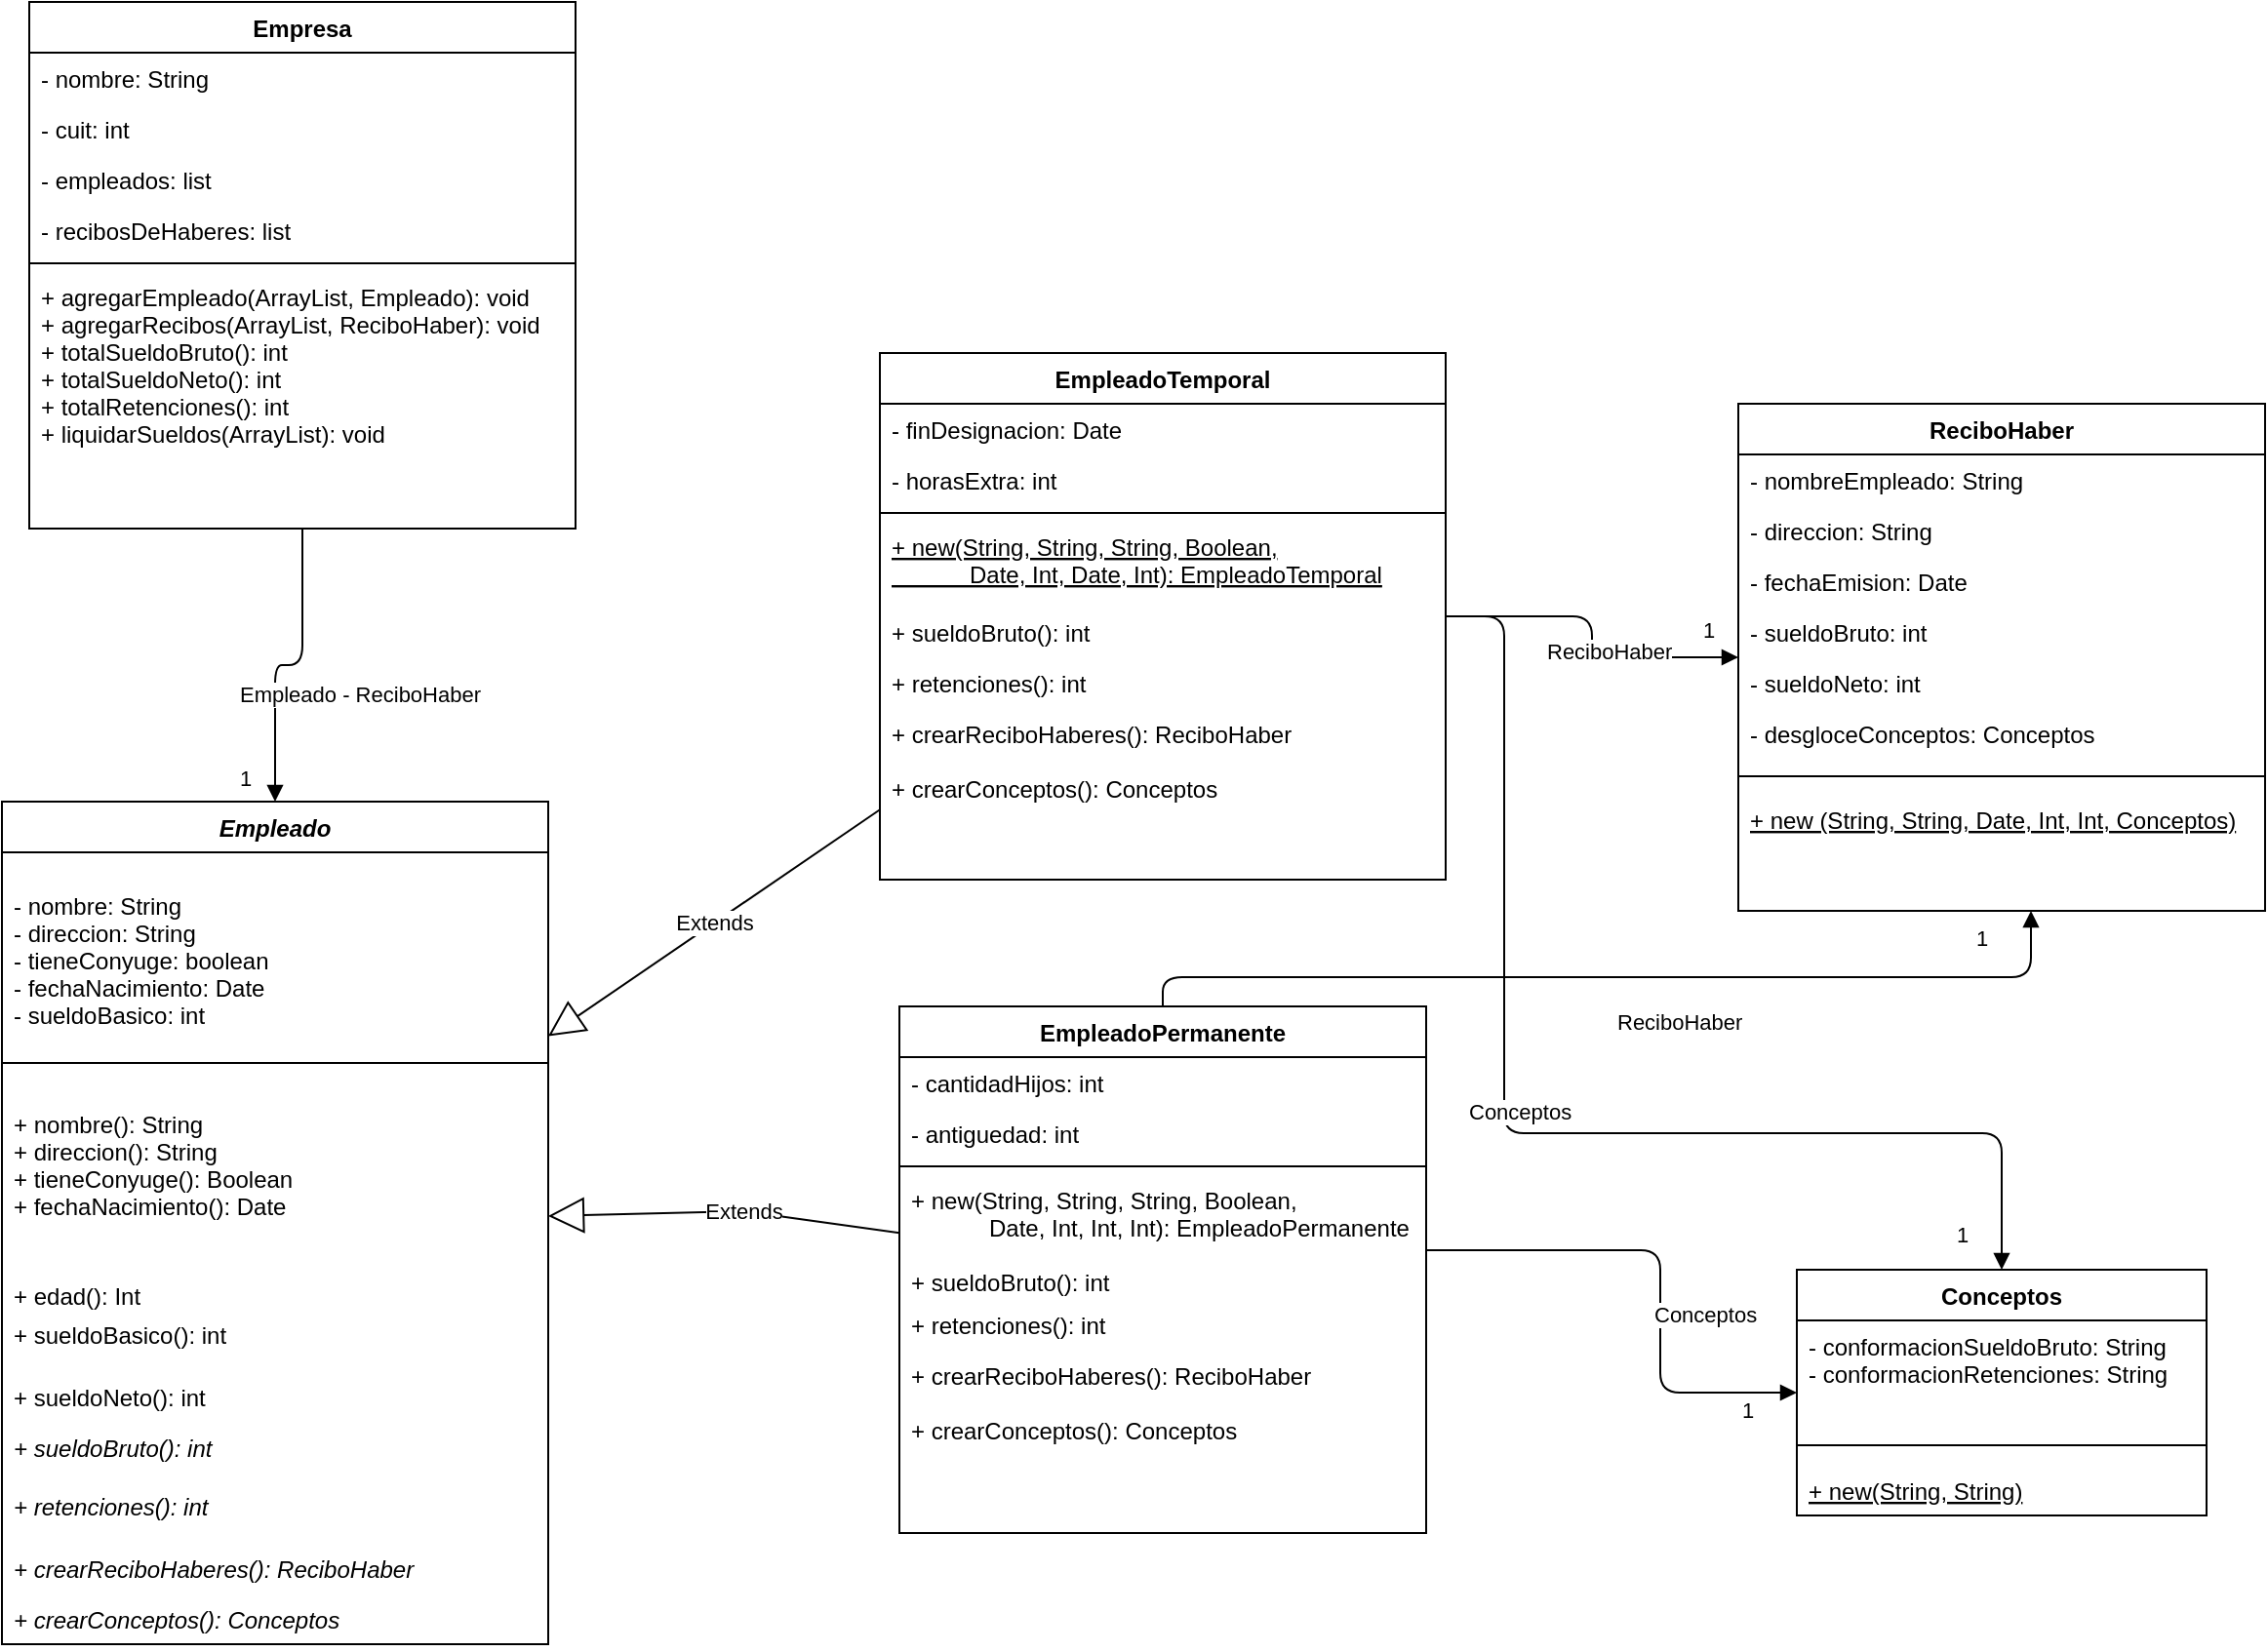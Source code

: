 <mxfile version="14.6.3" type="github"><diagram id="pSwMAhYl6BQPn0MG4o8G" name="Page-1"><mxGraphModel dx="1422" dy="794" grid="1" gridSize="10" guides="1" tooltips="1" connect="1" arrows="1" fold="1" page="1" pageScale="1" pageWidth="827" pageHeight="1169" math="0" shadow="0"><root><mxCell id="0"/><mxCell id="1" parent="0"/><mxCell id="8JBp-CPKYnFsB_dmWDKy-2" value="Empresa" style="swimlane;fontStyle=1;align=center;verticalAlign=top;childLayout=stackLayout;horizontal=1;startSize=26;horizontalStack=0;resizeParent=1;resizeParentMax=0;resizeLast=0;collapsible=1;marginBottom=0;" parent="1" vertex="1"><mxGeometry x="274" y="70" width="280" height="270" as="geometry"/></mxCell><mxCell id="8JBp-CPKYnFsB_dmWDKy-3" value="- nombre: String" style="text;strokeColor=none;fillColor=none;align=left;verticalAlign=top;spacingLeft=4;spacingRight=4;overflow=hidden;rotatable=0;points=[[0,0.5],[1,0.5]];portConstraint=eastwest;" parent="8JBp-CPKYnFsB_dmWDKy-2" vertex="1"><mxGeometry y="26" width="280" height="26" as="geometry"/></mxCell><mxCell id="8JBp-CPKYnFsB_dmWDKy-6" value="- cuit: int" style="text;strokeColor=none;fillColor=none;align=left;verticalAlign=top;spacingLeft=4;spacingRight=4;overflow=hidden;rotatable=0;points=[[0,0.5],[1,0.5]];portConstraint=eastwest;" parent="8JBp-CPKYnFsB_dmWDKy-2" vertex="1"><mxGeometry y="52" width="280" height="26" as="geometry"/></mxCell><mxCell id="8JBp-CPKYnFsB_dmWDKy-7" value="- empleados: list" style="text;strokeColor=none;fillColor=none;align=left;verticalAlign=top;spacingLeft=4;spacingRight=4;overflow=hidden;rotatable=0;points=[[0,0.5],[1,0.5]];portConstraint=eastwest;" parent="8JBp-CPKYnFsB_dmWDKy-2" vertex="1"><mxGeometry y="78" width="280" height="26" as="geometry"/></mxCell><mxCell id="8JBp-CPKYnFsB_dmWDKy-29" value="- recibosDeHaberes: list" style="text;strokeColor=none;fillColor=none;align=left;verticalAlign=top;spacingLeft=4;spacingRight=4;overflow=hidden;rotatable=0;points=[[0,0.5],[1,0.5]];portConstraint=eastwest;" parent="8JBp-CPKYnFsB_dmWDKy-2" vertex="1"><mxGeometry y="104" width="280" height="26" as="geometry"/></mxCell><mxCell id="8JBp-CPKYnFsB_dmWDKy-4" value="" style="line;strokeWidth=1;fillColor=none;align=left;verticalAlign=middle;spacingTop=-1;spacingLeft=3;spacingRight=3;rotatable=0;labelPosition=right;points=[];portConstraint=eastwest;" parent="8JBp-CPKYnFsB_dmWDKy-2" vertex="1"><mxGeometry y="130" width="280" height="8" as="geometry"/></mxCell><mxCell id="8JBp-CPKYnFsB_dmWDKy-5" value="+ agregarEmpleado(ArrayList, Empleado): void&#10;+ agregarRecibos(ArrayList, ReciboHaber): void&#10;+ totalSueldoBruto(): int&#10;+ totalSueldoNeto(): int&#10;+ totalRetenciones(): int&#10;+ liquidarSueldos(ArrayList): void" style="text;strokeColor=none;fillColor=none;align=left;verticalAlign=top;spacingLeft=4;spacingRight=4;overflow=hidden;rotatable=0;points=[[0,0.5],[1,0.5]];portConstraint=eastwest;" parent="8JBp-CPKYnFsB_dmWDKy-2" vertex="1"><mxGeometry y="138" width="280" height="132" as="geometry"/></mxCell><mxCell id="8JBp-CPKYnFsB_dmWDKy-8" value="Empleado" style="swimlane;fontStyle=3;align=center;verticalAlign=top;childLayout=stackLayout;horizontal=1;startSize=26;horizontalStack=0;resizeParent=1;resizeParentMax=0;resizeLast=0;collapsible=1;marginBottom=0;" parent="1" vertex="1"><mxGeometry x="260" y="480" width="280" height="432" as="geometry"/></mxCell><mxCell id="8JBp-CPKYnFsB_dmWDKy-9" value="&#10;- nombre: String&#10;- direccion: String&#10;- tieneConyuge: boolean&#10;- fechaNacimiento: Date&#10;- sueldoBasico: int" style="text;strokeColor=none;fillColor=none;align=left;verticalAlign=top;spacingLeft=4;spacingRight=4;overflow=hidden;rotatable=0;points=[[0,0.5],[1,0.5]];portConstraint=eastwest;" parent="8JBp-CPKYnFsB_dmWDKy-8" vertex="1"><mxGeometry y="26" width="280" height="104" as="geometry"/></mxCell><mxCell id="8JBp-CPKYnFsB_dmWDKy-10" value="" style="line;strokeWidth=1;fillColor=none;align=left;verticalAlign=middle;spacingTop=-1;spacingLeft=3;spacingRight=3;rotatable=0;labelPosition=right;points=[];portConstraint=eastwest;" parent="8JBp-CPKYnFsB_dmWDKy-8" vertex="1"><mxGeometry y="130" width="280" height="8" as="geometry"/></mxCell><mxCell id="8JBp-CPKYnFsB_dmWDKy-56" value="&#10;+ nombre(): String&#10;+ direccion(): String&#10;+ tieneConyuge(): Boolean&#10;+ fechaNacimiento(): Date" style="text;strokeColor=none;fillColor=none;align=left;verticalAlign=top;spacingLeft=4;spacingRight=4;overflow=hidden;rotatable=0;points=[[0,0.5],[1,0.5]];portConstraint=eastwest;fontStyle=0" parent="8JBp-CPKYnFsB_dmWDKy-8" vertex="1"><mxGeometry y="138" width="280" height="102" as="geometry"/></mxCell><mxCell id="8JBp-CPKYnFsB_dmWDKy-55" value="+ edad(): Int" style="text;strokeColor=none;fillColor=none;align=left;verticalAlign=top;spacingLeft=4;spacingRight=4;overflow=hidden;rotatable=0;points=[[0,0.5],[1,0.5]];portConstraint=eastwest;fontStyle=0" parent="8JBp-CPKYnFsB_dmWDKy-8" vertex="1"><mxGeometry y="240" width="280" height="20" as="geometry"/></mxCell><mxCell id="8JBp-CPKYnFsB_dmWDKy-11" value="+ sueldoBasico(): int" style="text;strokeColor=none;fillColor=none;align=left;verticalAlign=top;spacingLeft=4;spacingRight=4;overflow=hidden;rotatable=0;points=[[0,0.5],[1,0.5]];portConstraint=eastwest;fontStyle=0" parent="8JBp-CPKYnFsB_dmWDKy-8" vertex="1"><mxGeometry y="260" width="280" height="32" as="geometry"/></mxCell><mxCell id="8JBp-CPKYnFsB_dmWDKy-15" value="+ sueldoNeto(): int" style="text;strokeColor=none;fillColor=none;align=left;verticalAlign=top;spacingLeft=4;spacingRight=4;overflow=hidden;rotatable=0;points=[[0,0.5],[1,0.5]];portConstraint=eastwest;" parent="8JBp-CPKYnFsB_dmWDKy-8" vertex="1"><mxGeometry y="292" width="280" height="26" as="geometry"/></mxCell><mxCell id="8JBp-CPKYnFsB_dmWDKy-13" value="+ sueldoBruto(): int" style="text;strokeColor=none;fillColor=none;align=left;verticalAlign=top;spacingLeft=4;spacingRight=4;overflow=hidden;rotatable=0;points=[[0,0.5],[1,0.5]];portConstraint=eastwest;fontStyle=2" parent="8JBp-CPKYnFsB_dmWDKy-8" vertex="1"><mxGeometry y="318" width="280" height="30" as="geometry"/></mxCell><mxCell id="8JBp-CPKYnFsB_dmWDKy-14" value="+ retenciones(): int " style="text;strokeColor=none;fillColor=none;align=left;verticalAlign=top;spacingLeft=4;spacingRight=4;overflow=hidden;rotatable=0;points=[[0,0.5],[1,0.5]];portConstraint=eastwest;fontStyle=2" parent="8JBp-CPKYnFsB_dmWDKy-8" vertex="1"><mxGeometry y="348" width="280" height="32" as="geometry"/></mxCell><mxCell id="8JBp-CPKYnFsB_dmWDKy-33" value="+ crearReciboHaberes(): ReciboHaber" style="text;strokeColor=none;fillColor=none;align=left;verticalAlign=top;spacingLeft=4;spacingRight=4;overflow=hidden;rotatable=0;points=[[0,0.5],[1,0.5]];portConstraint=eastwest;fontStyle=2" parent="8JBp-CPKYnFsB_dmWDKy-8" vertex="1"><mxGeometry y="380" width="280" height="26" as="geometry"/></mxCell><mxCell id="8JBp-CPKYnFsB_dmWDKy-60" value="+ crearConceptos(): Conceptos" style="text;strokeColor=none;fillColor=none;align=left;verticalAlign=top;spacingLeft=4;spacingRight=4;overflow=hidden;rotatable=0;points=[[0,0.5],[1,0.5]];portConstraint=eastwest;fontStyle=2" parent="8JBp-CPKYnFsB_dmWDKy-8" vertex="1"><mxGeometry y="406" width="280" height="26" as="geometry"/></mxCell><mxCell id="8JBp-CPKYnFsB_dmWDKy-16" value="EmpleadoPermanente" style="swimlane;fontStyle=1;align=center;verticalAlign=top;childLayout=stackLayout;horizontal=1;startSize=26;horizontalStack=0;resizeParent=1;resizeParentMax=0;resizeLast=0;collapsible=1;marginBottom=0;" parent="1" vertex="1"><mxGeometry x="720" y="585" width="270" height="270" as="geometry"><mxRectangle x="720" y="490" width="160" height="26" as="alternateBounds"/></mxGeometry></mxCell><mxCell id="8JBp-CPKYnFsB_dmWDKy-17" value="- cantidadHijos: int" style="text;strokeColor=none;fillColor=none;align=left;verticalAlign=top;spacingLeft=4;spacingRight=4;overflow=hidden;rotatable=0;points=[[0,0.5],[1,0.5]];portConstraint=eastwest;" parent="8JBp-CPKYnFsB_dmWDKy-16" vertex="1"><mxGeometry y="26" width="270" height="26" as="geometry"/></mxCell><mxCell id="8JBp-CPKYnFsB_dmWDKy-24" value="- antiguedad: int" style="text;strokeColor=none;fillColor=none;align=left;verticalAlign=top;spacingLeft=4;spacingRight=4;overflow=hidden;rotatable=0;points=[[0,0.5],[1,0.5]];portConstraint=eastwest;" parent="8JBp-CPKYnFsB_dmWDKy-16" vertex="1"><mxGeometry y="52" width="270" height="26" as="geometry"/></mxCell><mxCell id="8JBp-CPKYnFsB_dmWDKy-18" value="" style="line;strokeWidth=1;fillColor=none;align=left;verticalAlign=middle;spacingTop=-1;spacingLeft=3;spacingRight=3;rotatable=0;labelPosition=right;points=[];portConstraint=eastwest;" parent="8JBp-CPKYnFsB_dmWDKy-16" vertex="1"><mxGeometry y="78" width="270" height="8" as="geometry"/></mxCell><mxCell id="8JBp-CPKYnFsB_dmWDKy-19" value="+ new(String, String, String, Boolean,&#10;            Date, Int, Int, Int): EmpleadoPermanente&#10;&#10;+ sueldoBruto(): int" style="text;strokeColor=none;align=left;verticalAlign=top;spacingLeft=4;spacingRight=4;overflow=hidden;rotatable=0;points=[[0,0.5],[1,0.5]];portConstraint=eastwest;labelBorderColor=none;labelBackgroundColor=none;sketch=0;glass=0;rounded=0;fontStyle=0" parent="8JBp-CPKYnFsB_dmWDKy-16" vertex="1"><mxGeometry y="86" width="270" height="64" as="geometry"/></mxCell><mxCell id="8JBp-CPKYnFsB_dmWDKy-26" value="+ retenciones(): int" style="text;strokeColor=none;fillColor=none;align=left;verticalAlign=top;spacingLeft=4;spacingRight=4;overflow=hidden;rotatable=0;points=[[0,0.5],[1,0.5]];portConstraint=eastwest;" parent="8JBp-CPKYnFsB_dmWDKy-16" vertex="1"><mxGeometry y="150" width="270" height="26" as="geometry"/></mxCell><mxCell id="8JBp-CPKYnFsB_dmWDKy-34" value="+ crearReciboHaberes(): ReciboHaber&#10;&#10;+ crearConceptos(): Conceptos" style="text;strokeColor=none;fillColor=none;align=left;verticalAlign=top;spacingLeft=4;spacingRight=4;overflow=hidden;rotatable=0;points=[[0,0.5],[1,0.5]];portConstraint=eastwest;fontStyle=0" parent="8JBp-CPKYnFsB_dmWDKy-16" vertex="1"><mxGeometry y="176" width="270" height="94" as="geometry"/></mxCell><mxCell id="8JBp-CPKYnFsB_dmWDKy-20" value="EmpleadoTemporal" style="swimlane;fontStyle=1;align=center;verticalAlign=top;childLayout=stackLayout;horizontal=1;startSize=26;horizontalStack=0;resizeParent=1;resizeParentMax=0;resizeLast=0;collapsible=1;marginBottom=0;" parent="1" vertex="1"><mxGeometry x="710" y="250" width="290" height="270" as="geometry"/></mxCell><mxCell id="8JBp-CPKYnFsB_dmWDKy-21" value="- finDesignacion: Date" style="text;strokeColor=none;fillColor=none;align=left;verticalAlign=top;spacingLeft=4;spacingRight=4;overflow=hidden;rotatable=0;points=[[0,0.5],[1,0.5]];portConstraint=eastwest;" parent="8JBp-CPKYnFsB_dmWDKy-20" vertex="1"><mxGeometry y="26" width="290" height="26" as="geometry"/></mxCell><mxCell id="8JBp-CPKYnFsB_dmWDKy-25" value="- horasExtra: int" style="text;strokeColor=none;fillColor=none;align=left;verticalAlign=top;spacingLeft=4;spacingRight=4;overflow=hidden;rotatable=0;points=[[0,0.5],[1,0.5]];portConstraint=eastwest;" parent="8JBp-CPKYnFsB_dmWDKy-20" vertex="1"><mxGeometry y="52" width="290" height="26" as="geometry"/></mxCell><mxCell id="8JBp-CPKYnFsB_dmWDKy-22" value="" style="line;strokeWidth=1;fillColor=none;align=left;verticalAlign=middle;spacingTop=-1;spacingLeft=3;spacingRight=3;rotatable=0;labelPosition=right;points=[];portConstraint=eastwest;" parent="8JBp-CPKYnFsB_dmWDKy-20" vertex="1"><mxGeometry y="78" width="290" height="8" as="geometry"/></mxCell><mxCell id="8JBp-CPKYnFsB_dmWDKy-57" value="+ new(String, String, String, Boolean,&#10;            Date, Int, Date, Int): EmpleadoTemporal" style="text;strokeColor=none;fillColor=none;align=left;verticalAlign=top;spacingLeft=4;spacingRight=4;overflow=hidden;rotatable=0;points=[[0,0.5],[1,0.5]];portConstraint=eastwest;fontStyle=4" parent="8JBp-CPKYnFsB_dmWDKy-20" vertex="1"><mxGeometry y="86" width="290" height="44" as="geometry"/></mxCell><mxCell id="8JBp-CPKYnFsB_dmWDKy-23" value="+ sueldoBruto(): int" style="text;strokeColor=none;fillColor=none;align=left;verticalAlign=top;spacingLeft=4;spacingRight=4;overflow=hidden;rotatable=0;points=[[0,0.5],[1,0.5]];portConstraint=eastwest;" parent="8JBp-CPKYnFsB_dmWDKy-20" vertex="1"><mxGeometry y="130" width="290" height="26" as="geometry"/></mxCell><mxCell id="8JBp-CPKYnFsB_dmWDKy-32" value="+ retenciones(): int" style="text;strokeColor=none;fillColor=none;align=left;verticalAlign=top;spacingLeft=4;spacingRight=4;overflow=hidden;rotatable=0;points=[[0,0.5],[1,0.5]];portConstraint=eastwest;" parent="8JBp-CPKYnFsB_dmWDKy-20" vertex="1"><mxGeometry y="156" width="290" height="26" as="geometry"/></mxCell><mxCell id="8JBp-CPKYnFsB_dmWDKy-35" value="+ crearReciboHaberes(): ReciboHaber&#10;&#10;+ crearConceptos(): Conceptos&#10;" style="text;strokeColor=none;fillColor=none;align=left;verticalAlign=top;spacingLeft=4;spacingRight=4;overflow=hidden;rotatable=0;points=[[0,0.5],[1,0.5]];portConstraint=eastwest;fontStyle=0" parent="8JBp-CPKYnFsB_dmWDKy-20" vertex="1"><mxGeometry y="182" width="290" height="88" as="geometry"/></mxCell><mxCell id="8JBp-CPKYnFsB_dmWDKy-27" value="Extends" style="endArrow=block;endSize=16;endFill=0;html=1;" parent="1" source="8JBp-CPKYnFsB_dmWDKy-16" target="8JBp-CPKYnFsB_dmWDKy-8" edge="1"><mxGeometry x="-0.107" width="160" relative="1" as="geometry"><mxPoint x="330" y="610" as="sourcePoint"/><mxPoint x="490" y="610" as="targetPoint"/><Array as="points"><mxPoint x="640" y="690"/></Array><mxPoint as="offset"/></mxGeometry></mxCell><mxCell id="8JBp-CPKYnFsB_dmWDKy-28" value="Extends" style="endArrow=block;endSize=16;endFill=0;html=1;" parent="1" source="8JBp-CPKYnFsB_dmWDKy-20" target="8JBp-CPKYnFsB_dmWDKy-8" edge="1"><mxGeometry width="160" relative="1" as="geometry"><mxPoint x="380" y="718" as="sourcePoint"/><mxPoint x="518.179" y="560" as="targetPoint"/></mxGeometry></mxCell><mxCell id="8JBp-CPKYnFsB_dmWDKy-30" value="Empleado - ReciboHaber" style="endArrow=block;endFill=1;html=1;edgeStyle=orthogonalEdgeStyle;align=left;verticalAlign=top;" parent="1" source="8JBp-CPKYnFsB_dmWDKy-2" target="8JBp-CPKYnFsB_dmWDKy-8" edge="1"><mxGeometry x="0.111" y="-20" relative="1" as="geometry"><mxPoint x="570" y="410" as="sourcePoint"/><mxPoint x="200" y="260" as="targetPoint"/><Array as="points"/><mxPoint as="offset"/></mxGeometry></mxCell><mxCell id="8JBp-CPKYnFsB_dmWDKy-31" value="1" style="edgeLabel;resizable=0;html=1;align=left;verticalAlign=bottom;" parent="8JBp-CPKYnFsB_dmWDKy-30" connectable="0" vertex="1"><mxGeometry x="-1" relative="1" as="geometry"><mxPoint x="-34" y="136" as="offset"/></mxGeometry></mxCell><mxCell id="8JBp-CPKYnFsB_dmWDKy-36" value="ReciboHaber" style="swimlane;fontStyle=1;align=center;verticalAlign=top;childLayout=stackLayout;horizontal=1;startSize=26;horizontalStack=0;resizeParent=1;resizeParentMax=0;resizeLast=0;collapsible=1;marginBottom=0;" parent="1" vertex="1"><mxGeometry x="1150" y="276" width="270" height="260" as="geometry"/></mxCell><mxCell id="8JBp-CPKYnFsB_dmWDKy-37" value="- nombreEmpleado: String" style="text;strokeColor=none;fillColor=none;align=left;verticalAlign=top;spacingLeft=4;spacingRight=4;overflow=hidden;rotatable=0;points=[[0,0.5],[1,0.5]];portConstraint=eastwest;" parent="8JBp-CPKYnFsB_dmWDKy-36" vertex="1"><mxGeometry y="26" width="270" height="26" as="geometry"/></mxCell><mxCell id="8JBp-CPKYnFsB_dmWDKy-40" value="- direccion: String" style="text;strokeColor=none;fillColor=none;align=left;verticalAlign=top;spacingLeft=4;spacingRight=4;overflow=hidden;rotatable=0;points=[[0,0.5],[1,0.5]];portConstraint=eastwest;" parent="8JBp-CPKYnFsB_dmWDKy-36" vertex="1"><mxGeometry y="52" width="270" height="26" as="geometry"/></mxCell><mxCell id="8JBp-CPKYnFsB_dmWDKy-41" value="- fechaEmision: Date" style="text;strokeColor=none;fillColor=none;align=left;verticalAlign=top;spacingLeft=4;spacingRight=4;overflow=hidden;rotatable=0;points=[[0,0.5],[1,0.5]];portConstraint=eastwest;" parent="8JBp-CPKYnFsB_dmWDKy-36" vertex="1"><mxGeometry y="78" width="270" height="26" as="geometry"/></mxCell><mxCell id="8JBp-CPKYnFsB_dmWDKy-42" value="- sueldoBruto: int" style="text;strokeColor=none;fillColor=none;align=left;verticalAlign=top;spacingLeft=4;spacingRight=4;overflow=hidden;rotatable=0;points=[[0,0.5],[1,0.5]];portConstraint=eastwest;" parent="8JBp-CPKYnFsB_dmWDKy-36" vertex="1"><mxGeometry y="104" width="270" height="26" as="geometry"/></mxCell><mxCell id="8JBp-CPKYnFsB_dmWDKy-43" value="- sueldoNeto: int" style="text;strokeColor=none;fillColor=none;align=left;verticalAlign=top;spacingLeft=4;spacingRight=4;overflow=hidden;rotatable=0;points=[[0,0.5],[1,0.5]];portConstraint=eastwest;" parent="8JBp-CPKYnFsB_dmWDKy-36" vertex="1"><mxGeometry y="130" width="270" height="26" as="geometry"/></mxCell><mxCell id="8JBp-CPKYnFsB_dmWDKy-44" value="- desgloceConceptos: Conceptos" style="text;strokeColor=none;fillColor=none;align=left;verticalAlign=top;spacingLeft=4;spacingRight=4;overflow=hidden;rotatable=0;points=[[0,0.5],[1,0.5]];portConstraint=eastwest;" parent="8JBp-CPKYnFsB_dmWDKy-36" vertex="1"><mxGeometry y="156" width="270" height="26" as="geometry"/></mxCell><mxCell id="8JBp-CPKYnFsB_dmWDKy-38" value="" style="line;strokeWidth=1;fillColor=none;align=left;verticalAlign=middle;spacingTop=-1;spacingLeft=3;spacingRight=3;rotatable=0;labelPosition=right;points=[];portConstraint=eastwest;" parent="8JBp-CPKYnFsB_dmWDKy-36" vertex="1"><mxGeometry y="182" width="270" height="18" as="geometry"/></mxCell><mxCell id="8JBp-CPKYnFsB_dmWDKy-58" value="+ new (String, String, Date, Int, Int, Conceptos)" style="text;strokeColor=none;fillColor=none;align=left;verticalAlign=top;spacingLeft=4;spacingRight=4;overflow=hidden;rotatable=0;points=[[0,0.5],[1,0.5]];portConstraint=eastwest;rounded=0;glass=0;labelBackgroundColor=none;sketch=0;html=0;fontStyle=4" parent="8JBp-CPKYnFsB_dmWDKy-36" vertex="1"><mxGeometry y="200" width="270" height="60" as="geometry"/></mxCell><mxCell id="8JBp-CPKYnFsB_dmWDKy-45" value="Conceptos" style="swimlane;fontStyle=1;align=center;verticalAlign=top;childLayout=stackLayout;horizontal=1;startSize=26;horizontalStack=0;resizeParent=1;resizeParentMax=0;resizeLast=0;collapsible=1;marginBottom=0;" parent="1" vertex="1"><mxGeometry x="1180" y="720" width="210" height="126" as="geometry"/></mxCell><mxCell id="8JBp-CPKYnFsB_dmWDKy-46" value="- conformacionSueldoBruto: String&#10;- conformacionRetenciones: String" style="text;strokeColor=none;fillColor=none;align=left;verticalAlign=top;spacingLeft=4;spacingRight=4;overflow=hidden;rotatable=0;points=[[0,0.5],[1,0.5]];portConstraint=eastwest;" parent="8JBp-CPKYnFsB_dmWDKy-45" vertex="1"><mxGeometry y="26" width="210" height="54" as="geometry"/></mxCell><mxCell id="8JBp-CPKYnFsB_dmWDKy-47" value="" style="line;strokeWidth=1;fillColor=none;align=left;verticalAlign=middle;spacingTop=-1;spacingLeft=3;spacingRight=3;rotatable=0;labelPosition=right;points=[];portConstraint=eastwest;" parent="8JBp-CPKYnFsB_dmWDKy-45" vertex="1"><mxGeometry y="80" width="210" height="20" as="geometry"/></mxCell><mxCell id="8JBp-CPKYnFsB_dmWDKy-59" value="+ new(String, String)" style="text;fillColor=none;align=left;verticalAlign=top;spacingLeft=4;spacingRight=4;overflow=hidden;rotatable=0;points=[[0,0.5],[1,0.5]];portConstraint=eastwest;rounded=0;glass=0;labelBackgroundColor=none;sketch=0;html=0;fontStyle=4" parent="8JBp-CPKYnFsB_dmWDKy-45" vertex="1"><mxGeometry y="100" width="210" height="26" as="geometry"/></mxCell><mxCell id="8JBp-CPKYnFsB_dmWDKy-49" value="ReciboHaber" style="endArrow=block;endFill=1;html=1;edgeStyle=orthogonalEdgeStyle;align=left;verticalAlign=top;" parent="1" source="8JBp-CPKYnFsB_dmWDKy-20" target="8JBp-CPKYnFsB_dmWDKy-36" edge="1"><mxGeometry x="0.253" y="-174" relative="1" as="geometry"><mxPoint x="1040" y="170" as="sourcePoint"/><mxPoint x="1200" y="170" as="targetPoint"/><mxPoint as="offset"/></mxGeometry></mxCell><mxCell id="8JBp-CPKYnFsB_dmWDKy-50" value="1" style="edgeLabel;resizable=0;html=1;align=left;verticalAlign=bottom;" parent="8JBp-CPKYnFsB_dmWDKy-49" connectable="0" vertex="1"><mxGeometry x="-1" relative="1" as="geometry"><mxPoint x="260" y="325" as="offset"/></mxGeometry></mxCell><mxCell id="8JBp-CPKYnFsB_dmWDKy-51" value="ReciboHaber" style="endArrow=block;endFill=1;html=1;edgeStyle=orthogonalEdgeStyle;align=left;verticalAlign=top;" parent="1" source="8JBp-CPKYnFsB_dmWDKy-16" target="8JBp-CPKYnFsB_dmWDKy-36" edge="1"><mxGeometry x="-0.15" y="180" relative="1" as="geometry"><mxPoint x="1160" y="381" as="sourcePoint"/><mxPoint x="940" y="342" as="targetPoint"/><mxPoint as="offset"/><Array as="points"><mxPoint x="855" y="570"/><mxPoint x="1300" y="570"/></Array></mxGeometry></mxCell><mxCell id="8JBp-CPKYnFsB_dmWDKy-52" value="1" style="edgeLabel;resizable=0;html=1;align=left;verticalAlign=bottom;" parent="8JBp-CPKYnFsB_dmWDKy-51" connectable="0" vertex="1"><mxGeometry x="-1" relative="1" as="geometry"><mxPoint x="415" y="-27" as="offset"/></mxGeometry></mxCell><mxCell id="8JBp-CPKYnFsB_dmWDKy-53" value="Conceptos" style="endArrow=block;endFill=1;html=1;edgeStyle=orthogonalEdgeStyle;align=left;verticalAlign=top;" parent="1" source="8JBp-CPKYnFsB_dmWDKy-16" target="8JBp-CPKYnFsB_dmWDKy-45" edge="1"><mxGeometry x="-0.126" y="-20" relative="1" as="geometry"><mxPoint x="1220" y="670" as="sourcePoint"/><mxPoint x="990" y="782.5" as="targetPoint"/><mxPoint as="offset"/><Array as="points"><mxPoint x="1110" y="710"/><mxPoint x="1110" y="783"/></Array></mxGeometry></mxCell><mxCell id="8JBp-CPKYnFsB_dmWDKy-54" value="1" style="edgeLabel;resizable=0;html=1;align=left;verticalAlign=bottom;" parent="8JBp-CPKYnFsB_dmWDKy-53" connectable="0" vertex="1"><mxGeometry x="-1" relative="1" as="geometry"><mxPoint x="160" y="90" as="offset"/></mxGeometry></mxCell><mxCell id="OSq47zjMi2oACzr8vXmj-3" value="Conceptos" style="endArrow=block;endFill=1;html=1;edgeStyle=orthogonalEdgeStyle;align=left;verticalAlign=top;" parent="1" source="8JBp-CPKYnFsB_dmWDKy-20" target="8JBp-CPKYnFsB_dmWDKy-45" edge="1"><mxGeometry x="-0.126" y="-20" relative="1" as="geometry"><mxPoint x="1000" y="720" as="sourcePoint"/><mxPoint x="1190" y="793" as="targetPoint"/><mxPoint as="offset"/><Array as="points"><mxPoint x="1030" y="385"/><mxPoint x="1030" y="650"/><mxPoint x="1285" y="650"/></Array></mxGeometry></mxCell><mxCell id="OSq47zjMi2oACzr8vXmj-4" value="1" style="edgeLabel;resizable=0;html=1;align=left;verticalAlign=bottom;" parent="OSq47zjMi2oACzr8vXmj-3" connectable="0" vertex="1"><mxGeometry x="-1" relative="1" as="geometry"><mxPoint x="130" y="15" as="offset"/></mxGeometry></mxCell></root></mxGraphModel></diagram></mxfile>